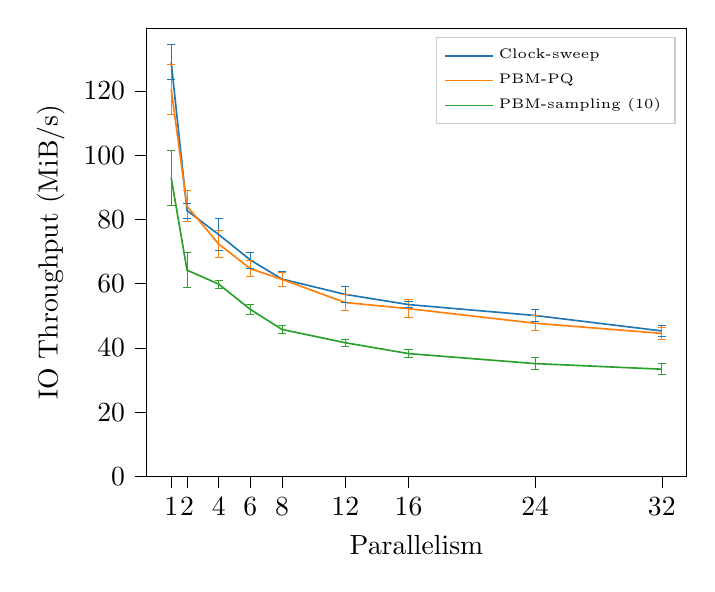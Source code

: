 % This file was created with tikzplotlib v0.10.1.
\begin{tikzpicture}

\definecolor{darkgray176}{RGB}{176,176,176}
\definecolor{darkorange25512714}{RGB}{255,127,14}
\definecolor{forestgreen4416044}{RGB}{44,160,44}
\definecolor{lightgray204}{RGB}{204,204,204}
\definecolor{steelblue31119180}{RGB}{31,119,180}

\begin{axis}[
legend cell align={left},
legend style={
  font=\tiny,fill opacity=0.8, draw opacity=1, text opacity=1, draw=lightgray204},
tick align=outside,
tick pos=left,
%title={Hardware IO rate vs parallelism - HDD Sequential Scan Microbenchmarks},
x grid style={darkgray176},
xlabel={Parallelism},
xtick=data,
xmin=-0.55, xmax=33.55,
xtick style={color=black},
y grid style={darkgray176},
ylabel={IO Throughput (MiB/s)},
ymin=0, ymax=139.476,
ytick style={color=black}
]
\path [draw=steelblue31119180, line width=0.3px]
(axis cs:1,123.438)
--(axis cs:1,134.341);

\path [draw=steelblue31119180, line width=0.3px]
(axis cs:2,80.372)
--(axis cs:2,85.12);

\path [draw=steelblue31119180, line width=0.3px]
(axis cs:4,70.411)
--(axis cs:4,80.166);

\path [draw=steelblue31119180, line width=0.3px]
(axis cs:6,64.892)
--(axis cs:6,69.866);

\path [draw=steelblue31119180, line width=0.3px]
(axis cs:8,59.112)
--(axis cs:8,63.76);

\path [draw=steelblue31119180, line width=0.3px]
(axis cs:12,54.042)
--(axis cs:12,59.288);

\path [draw=steelblue31119180, line width=0.3px]
(axis cs:16,52.48)
--(axis cs:16,54.516);

\path [draw=steelblue31119180, line width=0.3px]
(axis cs:24,48.122)
--(axis cs:24,52.07);

\path [draw=steelblue31119180, line width=0.3px]
(axis cs:32,43.566)
--(axis cs:32,47.043);

\addplot [line width=0.3px, steelblue31119180, mark=-, mark size=1.5, mark options={solid}, only marks, forget plot]
table {%
1 123.438
2 80.372
4 70.411
6 64.892
8 59.112
12 54.042
16 52.48
24 48.122
32 43.566
};
\addplot [line width=0.3px, steelblue31119180, mark=-, mark size=1.5, mark options={solid}, only marks, forget plot]
table {%
1 134.341
2 85.12
4 80.166
6 69.866
8 63.76
12 59.288
16 54.516
24 52.07
32 47.043
};
\path [draw=darkorange25512714, line width=0.3px]
(axis cs:1,112.798)
--(axis cs:1,128.193);

\path [draw=darkorange25512714, line width=0.3px]
(axis cs:2,79.273)
--(axis cs:2,88.966);

\path [draw=darkorange25512714, line width=0.3px]
(axis cs:4,68.186)
--(axis cs:4,76.497);

\path [draw=darkorange25512714, line width=0.3px]
(axis cs:6,62.272)
--(axis cs:6,67.1);

\path [draw=darkorange25512714, line width=0.3px]
(axis cs:8,59.119)
--(axis cs:8,63.595);

\path [draw=darkorange25512714, line width=0.3px]
(axis cs:12,51.685)
--(axis cs:12,56.59);

\path [draw=darkorange25512714, line width=0.3px]
(axis cs:16,49.389)
--(axis cs:16,55.07);

\path [draw=darkorange25512714, line width=0.3px]
(axis cs:24,45.395)
--(axis cs:24,49.987);

\path [draw=darkorange25512714, line width=0.3px]
(axis cs:32,42.571)
--(axis cs:32,46.501);

\addplot [line width=0.3px, darkorange25512714, mark=-, mark size=1.5, mark options={solid}, only marks, forget plot]
table {%
1 112.798
2 79.273
4 68.186
6 62.272
8 59.119
12 51.685
16 49.389
24 45.395
32 42.571
};
\addplot [line width=0.3px, darkorange25512714, mark=-, mark size=1.5, mark options={solid}, only marks, forget plot]
table {%
1 128.193
2 88.966
4 76.497
6 67.1
8 63.595
12 56.59
16 55.07
24 49.987
32 46.501
};
\path [draw=forestgreen4416044, line width=0.3px]
(axis cs:1,84.409)
--(axis cs:1,101.442);

\path [draw=forestgreen4416044, line width=0.3px]
(axis cs:2,58.729)
--(axis cs:2,69.703);

\path [draw=forestgreen4416044, line width=0.3px]
(axis cs:4,58.589)
--(axis cs:4,61.17);

\path [draw=forestgreen4416044, line width=0.3px]
(axis cs:6,50.388)
--(axis cs:6,53.609);

\path [draw=forestgreen4416044, line width=0.3px]
(axis cs:8,44.604)
--(axis cs:8,46.919);

\path [draw=forestgreen4416044, line width=0.3px]
(axis cs:12,40.517)
--(axis cs:12,42.74);

\path [draw=forestgreen4416044, line width=0.3px]
(axis cs:16,37.066)
--(axis cs:16,39.435);

\path [draw=forestgreen4416044, line width=0.3px]
(axis cs:24,33.352)
--(axis cs:24,36.928);

\path [draw=forestgreen4416044, line width=0.3px]
(axis cs:32,31.641)
--(axis cs:32,35.152);

\addplot [line width=0.3px, forestgreen4416044, mark=-, mark size=1.5, mark options={solid}, only marks, forget plot]
table {%
1 84.409
2 58.729
4 58.589
6 50.388
8 44.604
12 40.517
16 37.066
24 33.352
32 31.641
};
\addplot [line width=0.3px, forestgreen4416044, mark=-, mark size=1.5, mark options={solid}, only marks, forget plot]
table {%
1 101.442
2 69.703
4 61.17
6 53.609
8 46.919
12 42.74
16 39.435
24 36.928
32 35.152
};
\addplot [semithick, steelblue31119180]
table {%
1 128.89
2 82.746
4 75.289
6 67.379
8 61.436
12 56.665
16 53.498
24 50.096
32 45.305
};
\addlegendentry{Clock-sweep}
\addplot [semithick, darkorange25512714]
table {%
1 120.496
2 84.12
4 72.341
6 64.686
8 61.357
12 54.138
16 52.23
24 47.691
32 44.536
};
\addlegendentry{PBM-PQ}
\addplot [semithick, forestgreen4416044]
table {%
1 92.926
2 64.216
4 59.879
6 51.999
8 45.762
12 41.628
16 38.25
24 35.14
32 33.397
};
\addlegendentry{PBM-sampling (10)}
\end{axis}

\end{tikzpicture}
